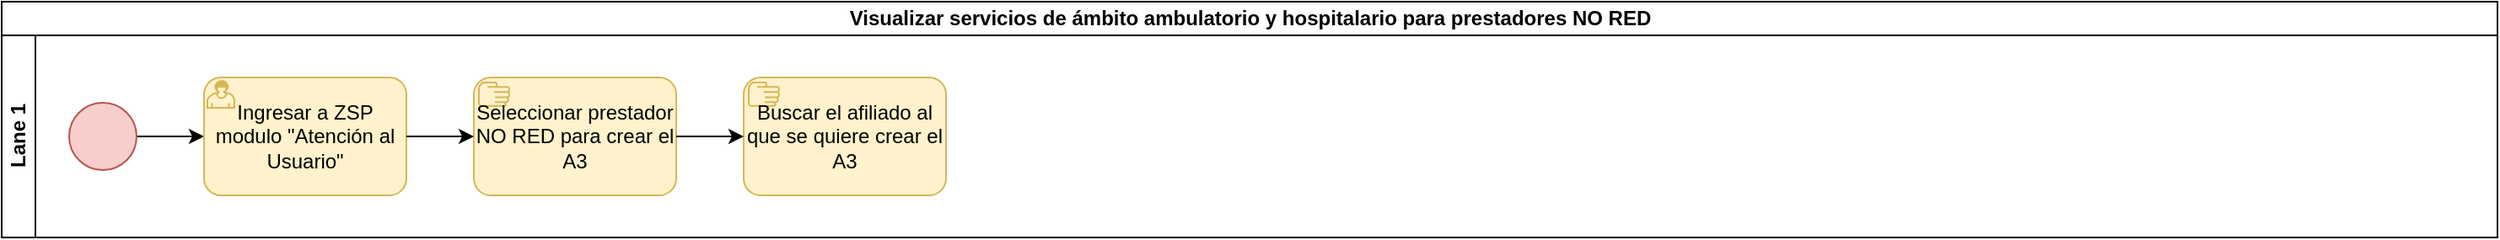 <mxfile version="21.5.0" type="github">
  <diagram name="Página-1" id="TRl0oPyITWr-6Asu_PwD">
    <mxGraphModel dx="1034" dy="708" grid="1" gridSize="10" guides="1" tooltips="1" connect="1" arrows="1" fold="1" page="1" pageScale="1" pageWidth="1800" pageHeight="550" math="0" shadow="0">
      <root>
        <mxCell id="0" />
        <mxCell id="1" parent="0" />
        <mxCell id="DZp7piEdJl-Q790h61w1-1" value="Visualizar servicios de ámbito ambulatorio y hospitalario para prestadores NO RED" style="swimlane;childLayout=stackLayout;resizeParent=1;resizeParentMax=0;horizontal=1;startSize=20;horizontalStack=0;html=1;" vertex="1" parent="1">
          <mxGeometry x="40" y="40" width="1480" height="140" as="geometry" />
        </mxCell>
        <mxCell id="DZp7piEdJl-Q790h61w1-2" value="Lane 1" style="swimlane;startSize=20;horizontal=0;html=1;" vertex="1" parent="DZp7piEdJl-Q790h61w1-1">
          <mxGeometry y="20" width="1480" height="120" as="geometry" />
        </mxCell>
        <mxCell id="DZp7piEdJl-Q790h61w1-11" style="edgeStyle=orthogonalEdgeStyle;rounded=0;orthogonalLoop=1;jettySize=auto;html=1;entryX=0;entryY=0.5;entryDx=0;entryDy=0;entryPerimeter=0;" edge="1" parent="DZp7piEdJl-Q790h61w1-2" source="DZp7piEdJl-Q790h61w1-10" target="DZp7piEdJl-Q790h61w1-6">
          <mxGeometry relative="1" as="geometry" />
        </mxCell>
        <mxCell id="DZp7piEdJl-Q790h61w1-10" value="" style="points=[[0.145,0.145,0],[0.5,0,0],[0.855,0.145,0],[1,0.5,0],[0.855,0.855,0],[0.5,1,0],[0.145,0.855,0],[0,0.5,0]];shape=mxgraph.bpmn.event;html=1;verticalLabelPosition=bottom;labelBackgroundColor=#ffffff;verticalAlign=top;align=center;perimeter=ellipsePerimeter;outlineConnect=0;aspect=fixed;outline=standard;symbol=general;fillColor=#f8cecc;strokeColor=#b85450;" vertex="1" parent="DZp7piEdJl-Q790h61w1-2">
          <mxGeometry x="40" y="40" width="40" height="40" as="geometry" />
        </mxCell>
        <mxCell id="DZp7piEdJl-Q790h61w1-6" value="Ingresar a ZSP modulo &quot;Atención al Usuario&quot;" style="points=[[0.25,0,0],[0.5,0,0],[0.75,0,0],[1,0.25,0],[1,0.5,0],[1,0.75,0],[0.75,1,0],[0.5,1,0],[0.25,1,0],[0,0.75,0],[0,0.5,0],[0,0.25,0]];shape=mxgraph.bpmn.task;whiteSpace=wrap;rectStyle=rounded;size=10;html=1;container=1;expand=0;collapsible=0;taskMarker=user;fillColor=#fff2cc;strokeColor=#d6b656;" vertex="1" parent="DZp7piEdJl-Q790h61w1-2">
          <mxGeometry x="120" y="25" width="120" height="70" as="geometry" />
        </mxCell>
        <mxCell id="DZp7piEdJl-Q790h61w1-8" value="Seleccionar prestador NO RED para crear el A3" style="points=[[0.25,0,0],[0.5,0,0],[0.75,0,0],[1,0.25,0],[1,0.5,0],[1,0.75,0],[0.75,1,0],[0.5,1,0],[0.25,1,0],[0,0.75,0],[0,0.5,0],[0,0.25,0]];shape=mxgraph.bpmn.task;whiteSpace=wrap;rectStyle=rounded;size=10;html=1;container=1;expand=0;collapsible=0;taskMarker=manual;fillColor=#fff2cc;strokeColor=#d6b656;" vertex="1" parent="DZp7piEdJl-Q790h61w1-2">
          <mxGeometry x="280" y="25" width="120" height="70" as="geometry" />
        </mxCell>
        <mxCell id="DZp7piEdJl-Q790h61w1-5" style="edgeStyle=orthogonalEdgeStyle;rounded=0;orthogonalLoop=1;jettySize=auto;html=1;" edge="1" parent="DZp7piEdJl-Q790h61w1-2" source="DZp7piEdJl-Q790h61w1-6" target="DZp7piEdJl-Q790h61w1-8">
          <mxGeometry relative="1" as="geometry">
            <mxPoint x="280" y="60" as="targetPoint" />
          </mxGeometry>
        </mxCell>
        <mxCell id="DZp7piEdJl-Q790h61w1-9" value="Buscar el afiliado al que se quiere crear el A3" style="points=[[0.25,0,0],[0.5,0,0],[0.75,0,0],[1,0.25,0],[1,0.5,0],[1,0.75,0],[0.75,1,0],[0.5,1,0],[0.25,1,0],[0,0.75,0],[0,0.5,0],[0,0.25,0]];shape=mxgraph.bpmn.task;whiteSpace=wrap;rectStyle=rounded;size=10;html=1;container=1;expand=0;collapsible=0;taskMarker=manual;fillColor=#fff2cc;strokeColor=#d6b656;" vertex="1" parent="DZp7piEdJl-Q790h61w1-2">
          <mxGeometry x="440" y="25" width="120" height="70" as="geometry" />
        </mxCell>
        <mxCell id="DZp7piEdJl-Q790h61w1-7" style="edgeStyle=orthogonalEdgeStyle;rounded=0;orthogonalLoop=1;jettySize=auto;html=1;" edge="1" parent="DZp7piEdJl-Q790h61w1-2" source="DZp7piEdJl-Q790h61w1-8" target="DZp7piEdJl-Q790h61w1-9">
          <mxGeometry relative="1" as="geometry" />
        </mxCell>
      </root>
    </mxGraphModel>
  </diagram>
</mxfile>
